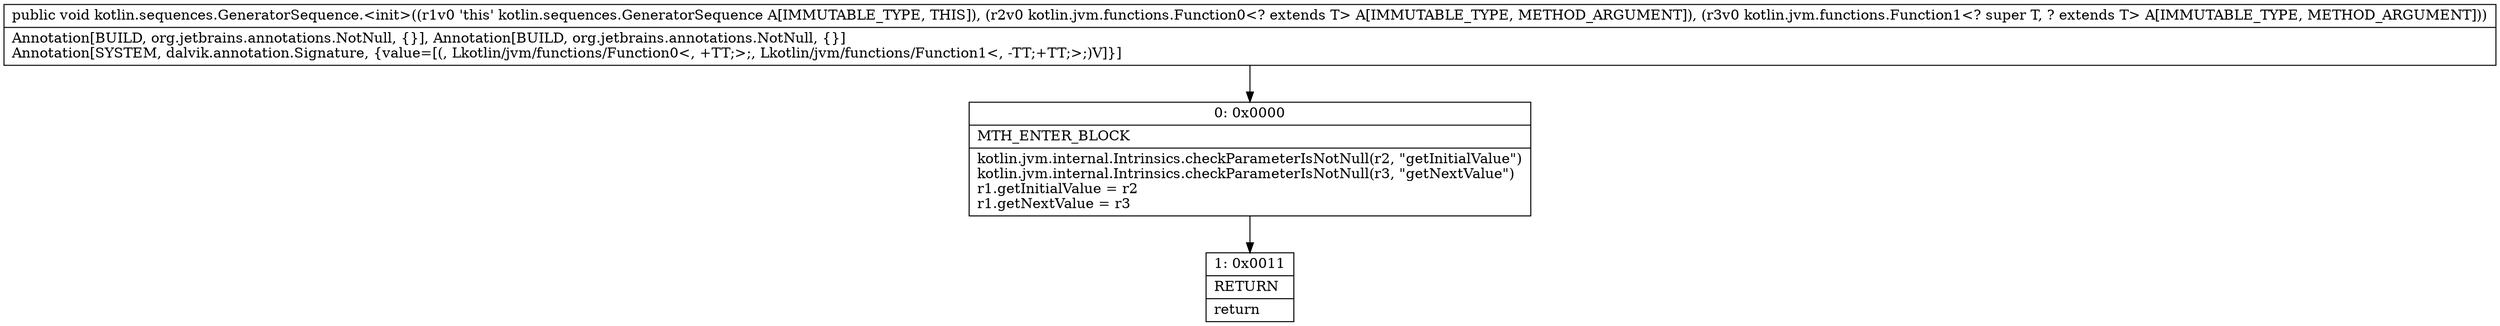 digraph "CFG forkotlin.sequences.GeneratorSequence.\<init\>(Lkotlin\/jvm\/functions\/Function0;Lkotlin\/jvm\/functions\/Function1;)V" {
Node_0 [shape=record,label="{0\:\ 0x0000|MTH_ENTER_BLOCK\l|kotlin.jvm.internal.Intrinsics.checkParameterIsNotNull(r2, \"getInitialValue\")\lkotlin.jvm.internal.Intrinsics.checkParameterIsNotNull(r3, \"getNextValue\")\lr1.getInitialValue = r2\lr1.getNextValue = r3\l}"];
Node_1 [shape=record,label="{1\:\ 0x0011|RETURN\l|return\l}"];
MethodNode[shape=record,label="{public void kotlin.sequences.GeneratorSequence.\<init\>((r1v0 'this' kotlin.sequences.GeneratorSequence A[IMMUTABLE_TYPE, THIS]), (r2v0 kotlin.jvm.functions.Function0\<? extends T\> A[IMMUTABLE_TYPE, METHOD_ARGUMENT]), (r3v0 kotlin.jvm.functions.Function1\<? super T, ? extends T\> A[IMMUTABLE_TYPE, METHOD_ARGUMENT]))  | Annotation[BUILD, org.jetbrains.annotations.NotNull, \{\}], Annotation[BUILD, org.jetbrains.annotations.NotNull, \{\}]\lAnnotation[SYSTEM, dalvik.annotation.Signature, \{value=[(, Lkotlin\/jvm\/functions\/Function0\<, +TT;\>;, Lkotlin\/jvm\/functions\/Function1\<, \-TT;+TT;\>;)V]\}]\l}"];
MethodNode -> Node_0;
Node_0 -> Node_1;
}

